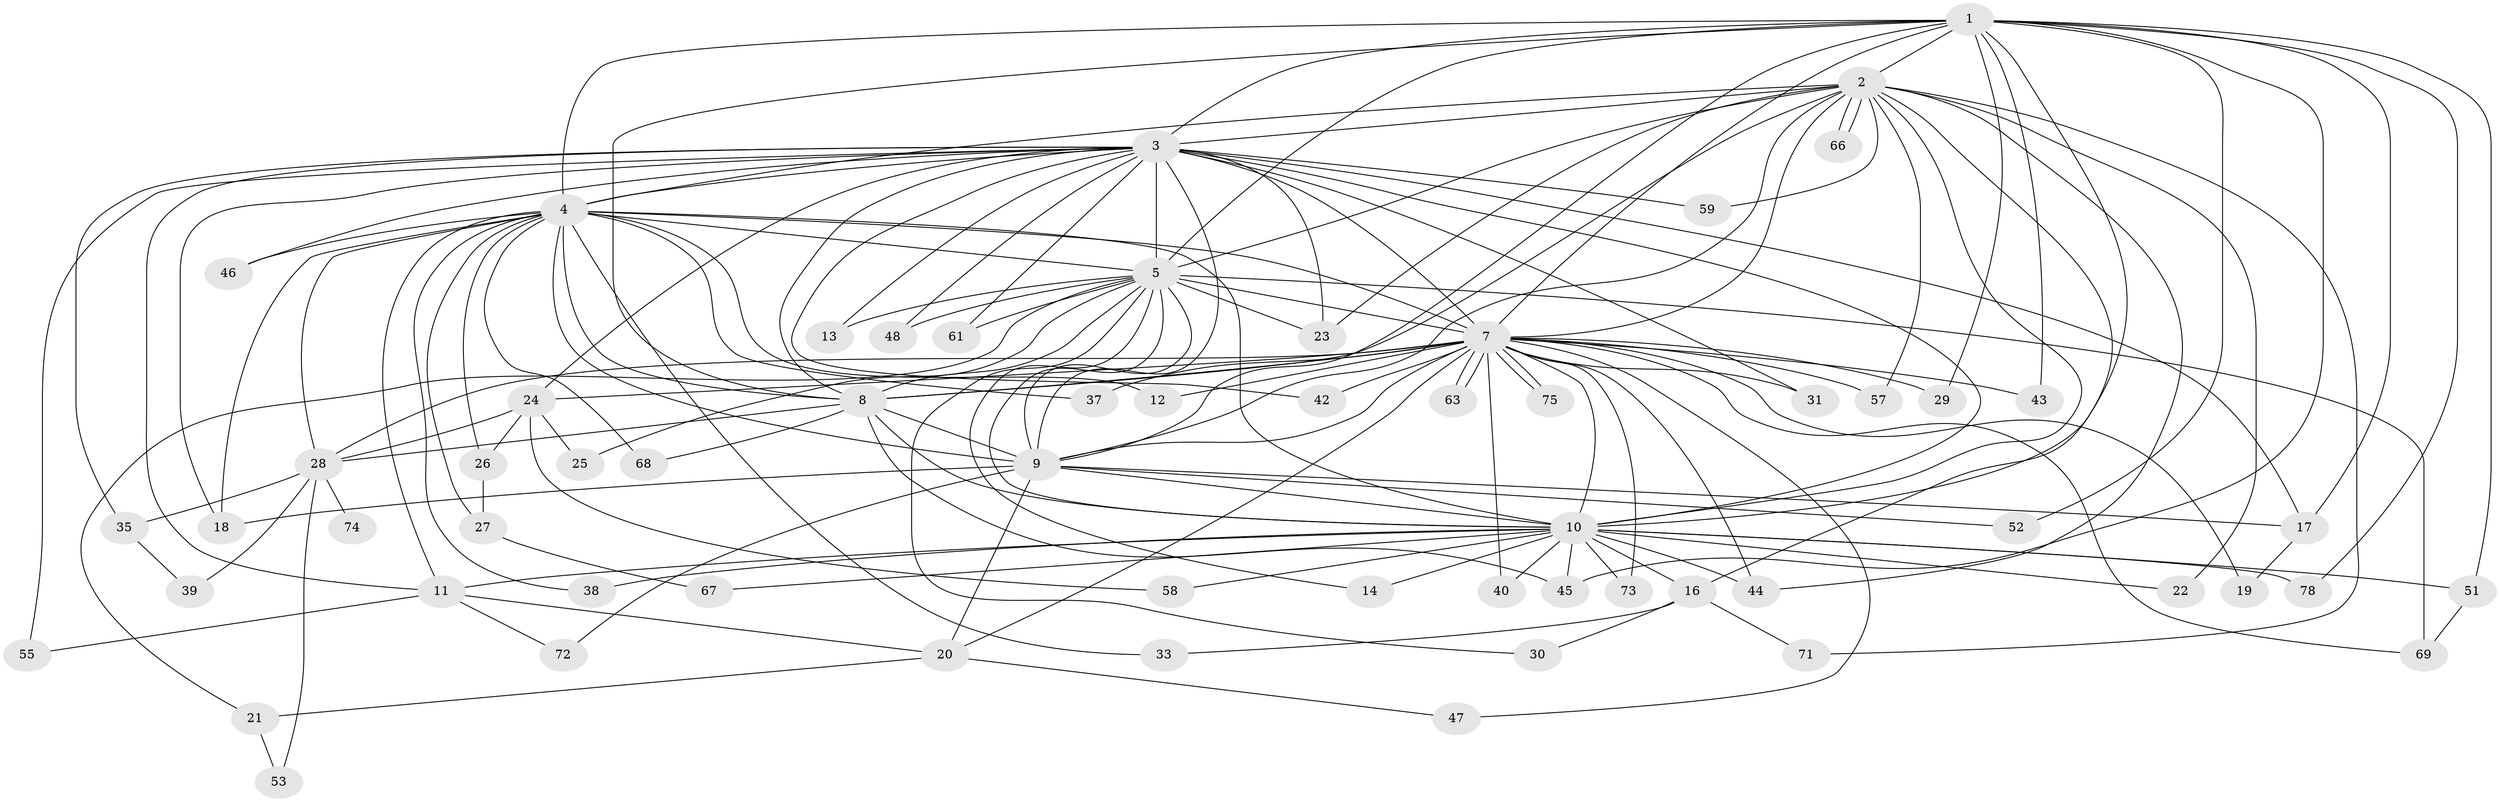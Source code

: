 // Generated by graph-tools (version 1.1) at 2025/51/02/27/25 19:51:44]
// undirected, 61 vertices, 149 edges
graph export_dot {
graph [start="1"]
  node [color=gray90,style=filled];
  1 [super="+32"];
  2 [super="+36"];
  3 [super="+64"];
  4 [super="+65"];
  5 [super="+6"];
  7 [super="+41"];
  8 [super="+54"];
  9;
  10 [super="+15"];
  11 [super="+49"];
  12;
  13;
  14;
  16;
  17 [super="+70"];
  18 [super="+60"];
  19;
  20 [super="+34"];
  21;
  22;
  23 [super="+62"];
  24 [super="+50"];
  25;
  26;
  27;
  28 [super="+56"];
  29;
  30;
  31;
  33;
  35;
  37;
  38;
  39;
  40;
  42;
  43;
  44 [super="+77"];
  45 [super="+76"];
  46;
  47;
  48;
  51;
  52;
  53;
  55;
  57;
  58;
  59;
  61;
  63;
  66;
  67;
  68;
  69 [super="+79"];
  71;
  72;
  73;
  74;
  75;
  78;
  1 -- 2 [weight=2];
  1 -- 3;
  1 -- 4;
  1 -- 5 [weight=2];
  1 -- 7;
  1 -- 8;
  1 -- 9;
  1 -- 10 [weight=2];
  1 -- 17;
  1 -- 29;
  1 -- 43;
  1 -- 51;
  1 -- 52;
  1 -- 78;
  1 -- 45;
  2 -- 3;
  2 -- 4;
  2 -- 5 [weight=2];
  2 -- 7;
  2 -- 8;
  2 -- 9;
  2 -- 10 [weight=2];
  2 -- 16;
  2 -- 22;
  2 -- 57;
  2 -- 59;
  2 -- 66;
  2 -- 66;
  2 -- 71;
  2 -- 23;
  2 -- 44;
  3 -- 4;
  3 -- 5 [weight=2];
  3 -- 7 [weight=2];
  3 -- 8;
  3 -- 9;
  3 -- 10;
  3 -- 13;
  3 -- 18;
  3 -- 23;
  3 -- 24;
  3 -- 31 [weight=2];
  3 -- 35;
  3 -- 42;
  3 -- 46;
  3 -- 48;
  3 -- 55;
  3 -- 59;
  3 -- 61;
  3 -- 17;
  3 -- 11;
  4 -- 5 [weight=2];
  4 -- 7;
  4 -- 8 [weight=2];
  4 -- 9;
  4 -- 10;
  4 -- 11;
  4 -- 12;
  4 -- 26;
  4 -- 27;
  4 -- 28;
  4 -- 33;
  4 -- 37;
  4 -- 38;
  4 -- 46;
  4 -- 68;
  4 -- 18;
  5 -- 7 [weight=2];
  5 -- 8 [weight=2];
  5 -- 9 [weight=2];
  5 -- 10 [weight=2];
  5 -- 13;
  5 -- 14;
  5 -- 21;
  5 -- 23;
  5 -- 25;
  5 -- 30;
  5 -- 61;
  5 -- 69;
  5 -- 48;
  7 -- 8;
  7 -- 9;
  7 -- 10;
  7 -- 12;
  7 -- 19;
  7 -- 20;
  7 -- 24;
  7 -- 28;
  7 -- 29;
  7 -- 31;
  7 -- 37;
  7 -- 40;
  7 -- 42;
  7 -- 43;
  7 -- 44;
  7 -- 47;
  7 -- 57;
  7 -- 63;
  7 -- 63;
  7 -- 73;
  7 -- 75;
  7 -- 75;
  7 -- 69;
  8 -- 9;
  8 -- 10;
  8 -- 45;
  8 -- 68;
  8 -- 28;
  9 -- 10;
  9 -- 17;
  9 -- 18;
  9 -- 52;
  9 -- 72;
  9 -- 20;
  10 -- 11;
  10 -- 14;
  10 -- 16;
  10 -- 22;
  10 -- 38;
  10 -- 40;
  10 -- 44;
  10 -- 45;
  10 -- 51;
  10 -- 58;
  10 -- 67;
  10 -- 78;
  10 -- 73;
  11 -- 20;
  11 -- 55;
  11 -- 72;
  16 -- 30;
  16 -- 33;
  16 -- 71;
  17 -- 19;
  20 -- 21;
  20 -- 47;
  21 -- 53;
  24 -- 25;
  24 -- 26;
  24 -- 58;
  24 -- 28;
  26 -- 27;
  27 -- 67;
  28 -- 35;
  28 -- 39;
  28 -- 53;
  28 -- 74 [weight=2];
  35 -- 39;
  51 -- 69;
}
